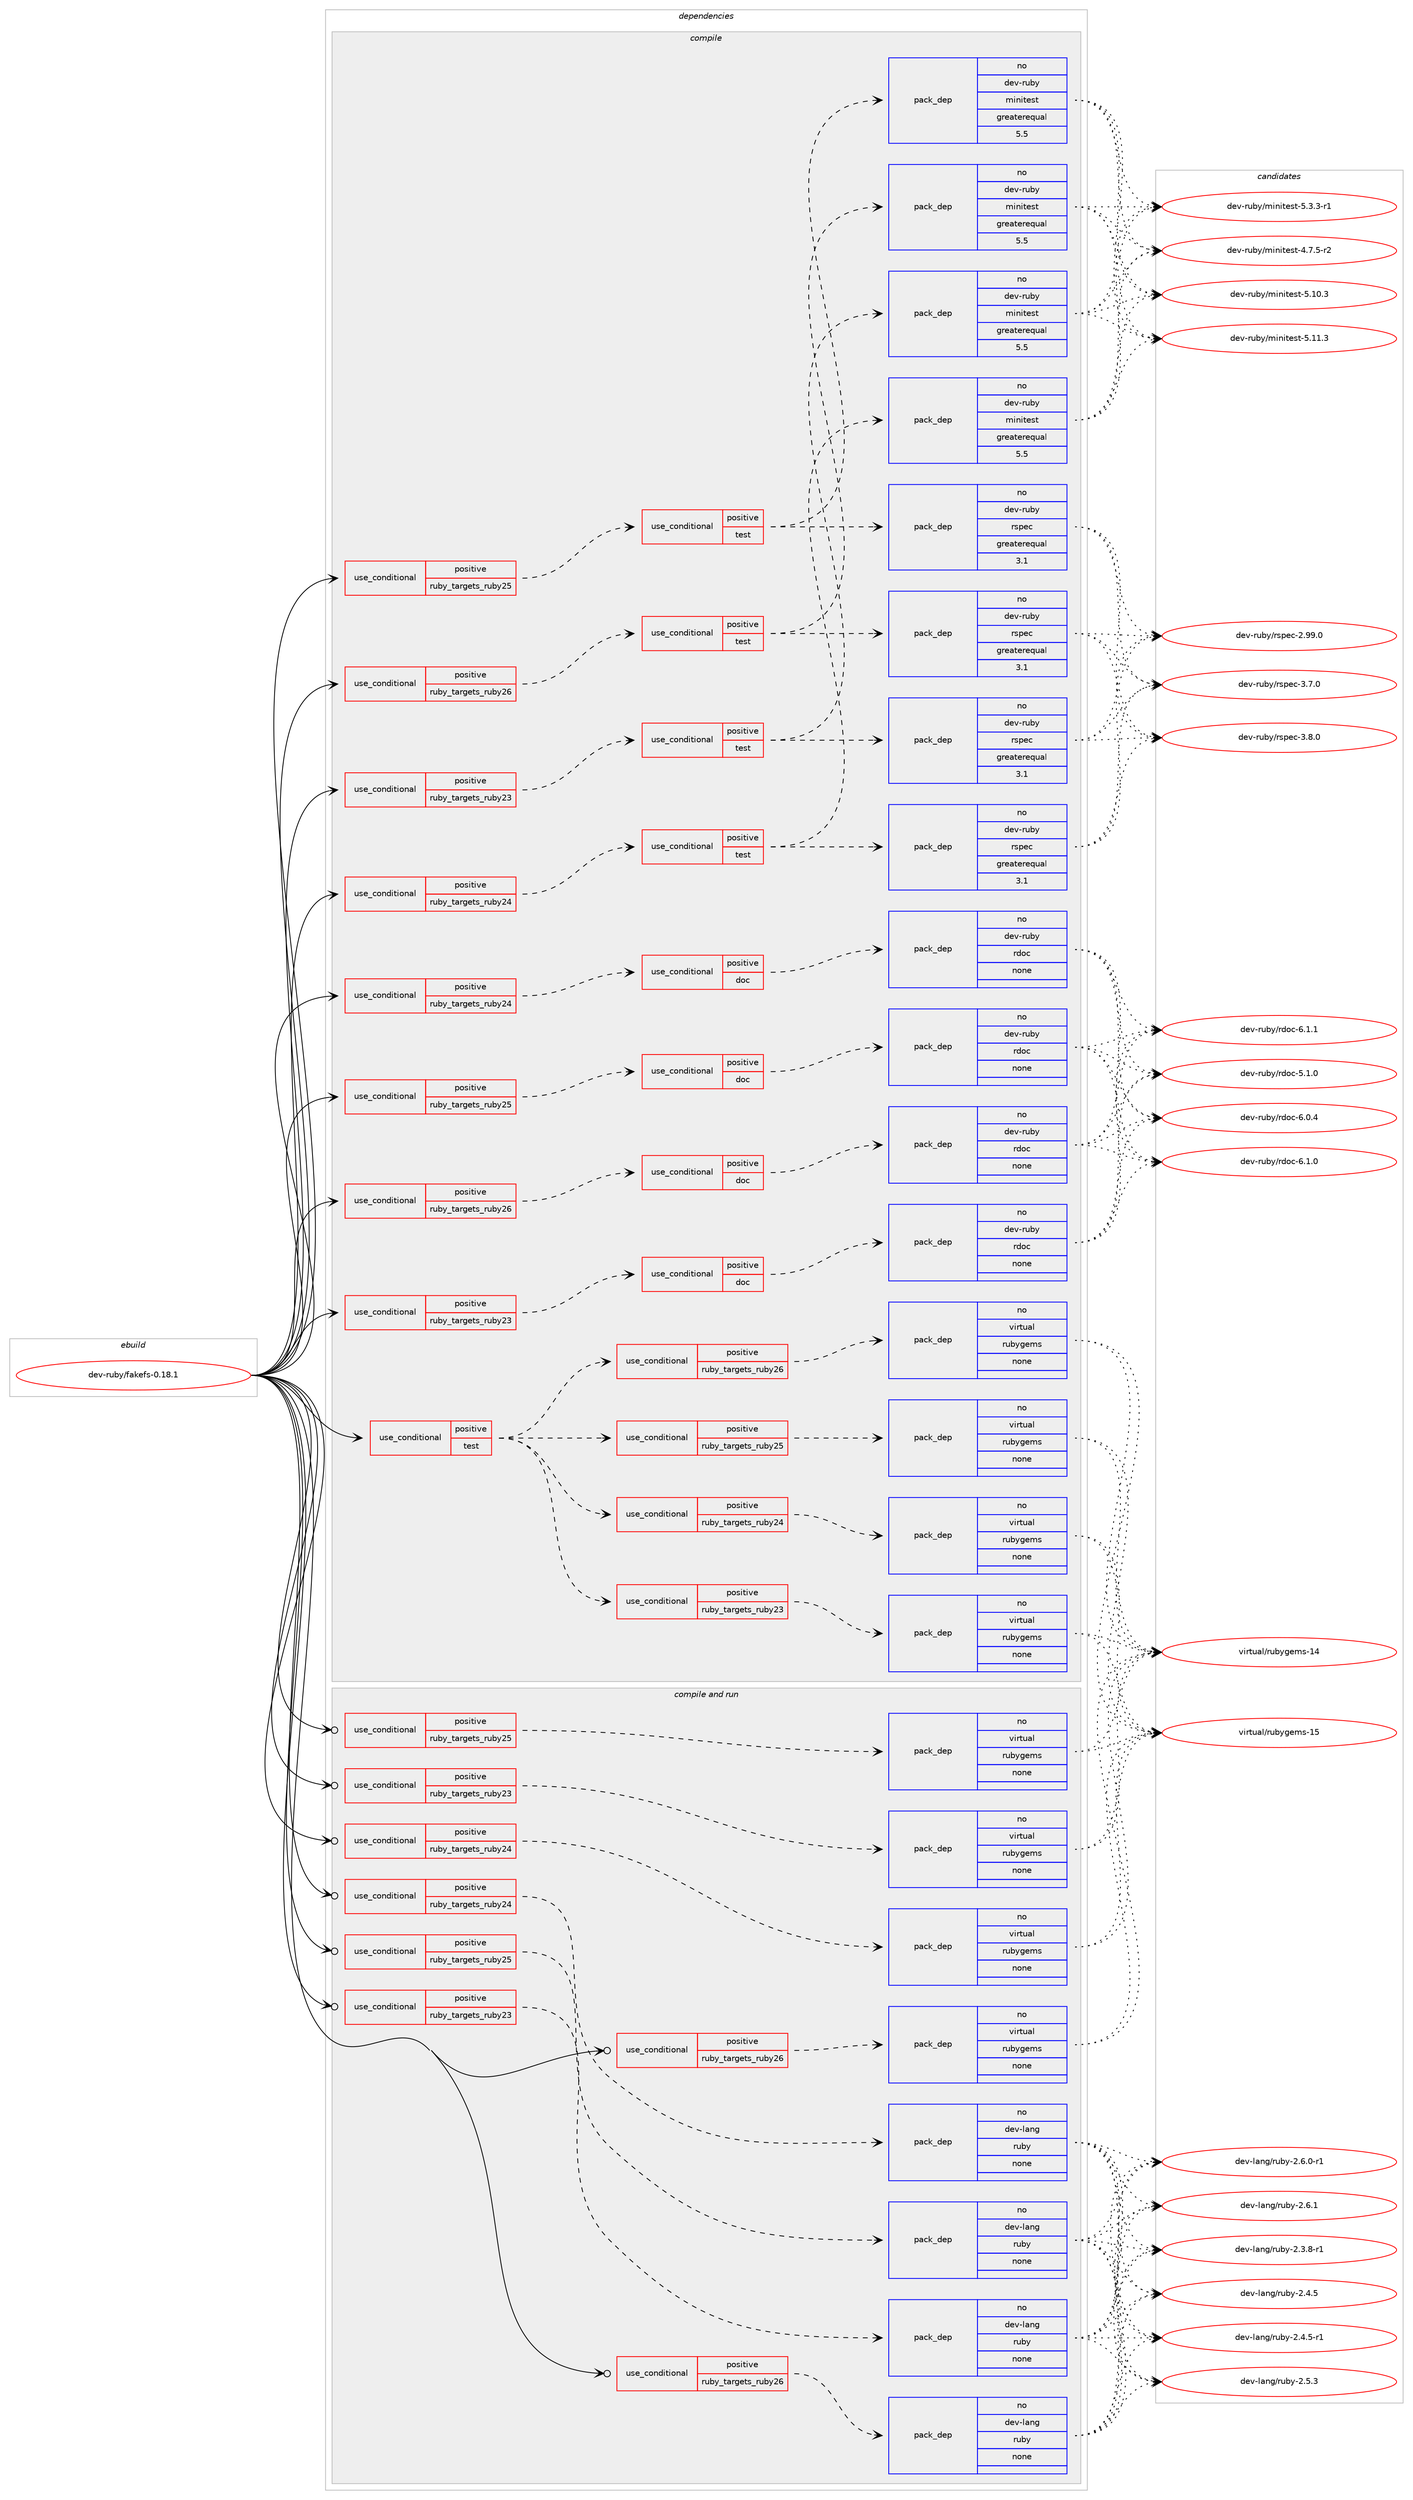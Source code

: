 digraph prolog {

# *************
# Graph options
# *************

newrank=true;
concentrate=true;
compound=true;
graph [rankdir=LR,fontname=Helvetica,fontsize=10,ranksep=1.5];#, ranksep=2.5, nodesep=0.2];
edge  [arrowhead=vee];
node  [fontname=Helvetica,fontsize=10];

# **********
# The ebuild
# **********

subgraph cluster_leftcol {
color=gray;
rank=same;
label=<<i>ebuild</i>>;
id [label="dev-ruby/fakefs-0.18.1", color=red, width=4, href="../dev-ruby/fakefs-0.18.1.svg"];
}

# ****************
# The dependencies
# ****************

subgraph cluster_midcol {
color=gray;
label=<<i>dependencies</i>>;
subgraph cluster_compile {
fillcolor="#eeeeee";
style=filled;
label=<<i>compile</i>>;
subgraph cond399531 {
dependency1492810 [label=<<TABLE BORDER="0" CELLBORDER="1" CELLSPACING="0" CELLPADDING="4"><TR><TD ROWSPAN="3" CELLPADDING="10">use_conditional</TD></TR><TR><TD>positive</TD></TR><TR><TD>ruby_targets_ruby23</TD></TR></TABLE>>, shape=none, color=red];
subgraph cond399532 {
dependency1492811 [label=<<TABLE BORDER="0" CELLBORDER="1" CELLSPACING="0" CELLPADDING="4"><TR><TD ROWSPAN="3" CELLPADDING="10">use_conditional</TD></TR><TR><TD>positive</TD></TR><TR><TD>doc</TD></TR></TABLE>>, shape=none, color=red];
subgraph pack1069834 {
dependency1492812 [label=<<TABLE BORDER="0" CELLBORDER="1" CELLSPACING="0" CELLPADDING="4" WIDTH="220"><TR><TD ROWSPAN="6" CELLPADDING="30">pack_dep</TD></TR><TR><TD WIDTH="110">no</TD></TR><TR><TD>dev-ruby</TD></TR><TR><TD>rdoc</TD></TR><TR><TD>none</TD></TR><TR><TD></TD></TR></TABLE>>, shape=none, color=blue];
}
dependency1492811:e -> dependency1492812:w [weight=20,style="dashed",arrowhead="vee"];
}
dependency1492810:e -> dependency1492811:w [weight=20,style="dashed",arrowhead="vee"];
}
id:e -> dependency1492810:w [weight=20,style="solid",arrowhead="vee"];
subgraph cond399533 {
dependency1492813 [label=<<TABLE BORDER="0" CELLBORDER="1" CELLSPACING="0" CELLPADDING="4"><TR><TD ROWSPAN="3" CELLPADDING="10">use_conditional</TD></TR><TR><TD>positive</TD></TR><TR><TD>ruby_targets_ruby23</TD></TR></TABLE>>, shape=none, color=red];
subgraph cond399534 {
dependency1492814 [label=<<TABLE BORDER="0" CELLBORDER="1" CELLSPACING="0" CELLPADDING="4"><TR><TD ROWSPAN="3" CELLPADDING="10">use_conditional</TD></TR><TR><TD>positive</TD></TR><TR><TD>test</TD></TR></TABLE>>, shape=none, color=red];
subgraph pack1069835 {
dependency1492815 [label=<<TABLE BORDER="0" CELLBORDER="1" CELLSPACING="0" CELLPADDING="4" WIDTH="220"><TR><TD ROWSPAN="6" CELLPADDING="30">pack_dep</TD></TR><TR><TD WIDTH="110">no</TD></TR><TR><TD>dev-ruby</TD></TR><TR><TD>rspec</TD></TR><TR><TD>greaterequal</TD></TR><TR><TD>3.1</TD></TR></TABLE>>, shape=none, color=blue];
}
dependency1492814:e -> dependency1492815:w [weight=20,style="dashed",arrowhead="vee"];
subgraph pack1069836 {
dependency1492816 [label=<<TABLE BORDER="0" CELLBORDER="1" CELLSPACING="0" CELLPADDING="4" WIDTH="220"><TR><TD ROWSPAN="6" CELLPADDING="30">pack_dep</TD></TR><TR><TD WIDTH="110">no</TD></TR><TR><TD>dev-ruby</TD></TR><TR><TD>minitest</TD></TR><TR><TD>greaterequal</TD></TR><TR><TD>5.5</TD></TR></TABLE>>, shape=none, color=blue];
}
dependency1492814:e -> dependency1492816:w [weight=20,style="dashed",arrowhead="vee"];
}
dependency1492813:e -> dependency1492814:w [weight=20,style="dashed",arrowhead="vee"];
}
id:e -> dependency1492813:w [weight=20,style="solid",arrowhead="vee"];
subgraph cond399535 {
dependency1492817 [label=<<TABLE BORDER="0" CELLBORDER="1" CELLSPACING="0" CELLPADDING="4"><TR><TD ROWSPAN="3" CELLPADDING="10">use_conditional</TD></TR><TR><TD>positive</TD></TR><TR><TD>ruby_targets_ruby24</TD></TR></TABLE>>, shape=none, color=red];
subgraph cond399536 {
dependency1492818 [label=<<TABLE BORDER="0" CELLBORDER="1" CELLSPACING="0" CELLPADDING="4"><TR><TD ROWSPAN="3" CELLPADDING="10">use_conditional</TD></TR><TR><TD>positive</TD></TR><TR><TD>doc</TD></TR></TABLE>>, shape=none, color=red];
subgraph pack1069837 {
dependency1492819 [label=<<TABLE BORDER="0" CELLBORDER="1" CELLSPACING="0" CELLPADDING="4" WIDTH="220"><TR><TD ROWSPAN="6" CELLPADDING="30">pack_dep</TD></TR><TR><TD WIDTH="110">no</TD></TR><TR><TD>dev-ruby</TD></TR><TR><TD>rdoc</TD></TR><TR><TD>none</TD></TR><TR><TD></TD></TR></TABLE>>, shape=none, color=blue];
}
dependency1492818:e -> dependency1492819:w [weight=20,style="dashed",arrowhead="vee"];
}
dependency1492817:e -> dependency1492818:w [weight=20,style="dashed",arrowhead="vee"];
}
id:e -> dependency1492817:w [weight=20,style="solid",arrowhead="vee"];
subgraph cond399537 {
dependency1492820 [label=<<TABLE BORDER="0" CELLBORDER="1" CELLSPACING="0" CELLPADDING="4"><TR><TD ROWSPAN="3" CELLPADDING="10">use_conditional</TD></TR><TR><TD>positive</TD></TR><TR><TD>ruby_targets_ruby24</TD></TR></TABLE>>, shape=none, color=red];
subgraph cond399538 {
dependency1492821 [label=<<TABLE BORDER="0" CELLBORDER="1" CELLSPACING="0" CELLPADDING="4"><TR><TD ROWSPAN="3" CELLPADDING="10">use_conditional</TD></TR><TR><TD>positive</TD></TR><TR><TD>test</TD></TR></TABLE>>, shape=none, color=red];
subgraph pack1069838 {
dependency1492822 [label=<<TABLE BORDER="0" CELLBORDER="1" CELLSPACING="0" CELLPADDING="4" WIDTH="220"><TR><TD ROWSPAN="6" CELLPADDING="30">pack_dep</TD></TR><TR><TD WIDTH="110">no</TD></TR><TR><TD>dev-ruby</TD></TR><TR><TD>rspec</TD></TR><TR><TD>greaterequal</TD></TR><TR><TD>3.1</TD></TR></TABLE>>, shape=none, color=blue];
}
dependency1492821:e -> dependency1492822:w [weight=20,style="dashed",arrowhead="vee"];
subgraph pack1069839 {
dependency1492823 [label=<<TABLE BORDER="0" CELLBORDER="1" CELLSPACING="0" CELLPADDING="4" WIDTH="220"><TR><TD ROWSPAN="6" CELLPADDING="30">pack_dep</TD></TR><TR><TD WIDTH="110">no</TD></TR><TR><TD>dev-ruby</TD></TR><TR><TD>minitest</TD></TR><TR><TD>greaterequal</TD></TR><TR><TD>5.5</TD></TR></TABLE>>, shape=none, color=blue];
}
dependency1492821:e -> dependency1492823:w [weight=20,style="dashed",arrowhead="vee"];
}
dependency1492820:e -> dependency1492821:w [weight=20,style="dashed",arrowhead="vee"];
}
id:e -> dependency1492820:w [weight=20,style="solid",arrowhead="vee"];
subgraph cond399539 {
dependency1492824 [label=<<TABLE BORDER="0" CELLBORDER="1" CELLSPACING="0" CELLPADDING="4"><TR><TD ROWSPAN="3" CELLPADDING="10">use_conditional</TD></TR><TR><TD>positive</TD></TR><TR><TD>ruby_targets_ruby25</TD></TR></TABLE>>, shape=none, color=red];
subgraph cond399540 {
dependency1492825 [label=<<TABLE BORDER="0" CELLBORDER="1" CELLSPACING="0" CELLPADDING="4"><TR><TD ROWSPAN="3" CELLPADDING="10">use_conditional</TD></TR><TR><TD>positive</TD></TR><TR><TD>doc</TD></TR></TABLE>>, shape=none, color=red];
subgraph pack1069840 {
dependency1492826 [label=<<TABLE BORDER="0" CELLBORDER="1" CELLSPACING="0" CELLPADDING="4" WIDTH="220"><TR><TD ROWSPAN="6" CELLPADDING="30">pack_dep</TD></TR><TR><TD WIDTH="110">no</TD></TR><TR><TD>dev-ruby</TD></TR><TR><TD>rdoc</TD></TR><TR><TD>none</TD></TR><TR><TD></TD></TR></TABLE>>, shape=none, color=blue];
}
dependency1492825:e -> dependency1492826:w [weight=20,style="dashed",arrowhead="vee"];
}
dependency1492824:e -> dependency1492825:w [weight=20,style="dashed",arrowhead="vee"];
}
id:e -> dependency1492824:w [weight=20,style="solid",arrowhead="vee"];
subgraph cond399541 {
dependency1492827 [label=<<TABLE BORDER="0" CELLBORDER="1" CELLSPACING="0" CELLPADDING="4"><TR><TD ROWSPAN="3" CELLPADDING="10">use_conditional</TD></TR><TR><TD>positive</TD></TR><TR><TD>ruby_targets_ruby25</TD></TR></TABLE>>, shape=none, color=red];
subgraph cond399542 {
dependency1492828 [label=<<TABLE BORDER="0" CELLBORDER="1" CELLSPACING="0" CELLPADDING="4"><TR><TD ROWSPAN="3" CELLPADDING="10">use_conditional</TD></TR><TR><TD>positive</TD></TR><TR><TD>test</TD></TR></TABLE>>, shape=none, color=red];
subgraph pack1069841 {
dependency1492829 [label=<<TABLE BORDER="0" CELLBORDER="1" CELLSPACING="0" CELLPADDING="4" WIDTH="220"><TR><TD ROWSPAN="6" CELLPADDING="30">pack_dep</TD></TR><TR><TD WIDTH="110">no</TD></TR><TR><TD>dev-ruby</TD></TR><TR><TD>rspec</TD></TR><TR><TD>greaterequal</TD></TR><TR><TD>3.1</TD></TR></TABLE>>, shape=none, color=blue];
}
dependency1492828:e -> dependency1492829:w [weight=20,style="dashed",arrowhead="vee"];
subgraph pack1069842 {
dependency1492830 [label=<<TABLE BORDER="0" CELLBORDER="1" CELLSPACING="0" CELLPADDING="4" WIDTH="220"><TR><TD ROWSPAN="6" CELLPADDING="30">pack_dep</TD></TR><TR><TD WIDTH="110">no</TD></TR><TR><TD>dev-ruby</TD></TR><TR><TD>minitest</TD></TR><TR><TD>greaterequal</TD></TR><TR><TD>5.5</TD></TR></TABLE>>, shape=none, color=blue];
}
dependency1492828:e -> dependency1492830:w [weight=20,style="dashed",arrowhead="vee"];
}
dependency1492827:e -> dependency1492828:w [weight=20,style="dashed",arrowhead="vee"];
}
id:e -> dependency1492827:w [weight=20,style="solid",arrowhead="vee"];
subgraph cond399543 {
dependency1492831 [label=<<TABLE BORDER="0" CELLBORDER="1" CELLSPACING="0" CELLPADDING="4"><TR><TD ROWSPAN="3" CELLPADDING="10">use_conditional</TD></TR><TR><TD>positive</TD></TR><TR><TD>ruby_targets_ruby26</TD></TR></TABLE>>, shape=none, color=red];
subgraph cond399544 {
dependency1492832 [label=<<TABLE BORDER="0" CELLBORDER="1" CELLSPACING="0" CELLPADDING="4"><TR><TD ROWSPAN="3" CELLPADDING="10">use_conditional</TD></TR><TR><TD>positive</TD></TR><TR><TD>doc</TD></TR></TABLE>>, shape=none, color=red];
subgraph pack1069843 {
dependency1492833 [label=<<TABLE BORDER="0" CELLBORDER="1" CELLSPACING="0" CELLPADDING="4" WIDTH="220"><TR><TD ROWSPAN="6" CELLPADDING="30">pack_dep</TD></TR><TR><TD WIDTH="110">no</TD></TR><TR><TD>dev-ruby</TD></TR><TR><TD>rdoc</TD></TR><TR><TD>none</TD></TR><TR><TD></TD></TR></TABLE>>, shape=none, color=blue];
}
dependency1492832:e -> dependency1492833:w [weight=20,style="dashed",arrowhead="vee"];
}
dependency1492831:e -> dependency1492832:w [weight=20,style="dashed",arrowhead="vee"];
}
id:e -> dependency1492831:w [weight=20,style="solid",arrowhead="vee"];
subgraph cond399545 {
dependency1492834 [label=<<TABLE BORDER="0" CELLBORDER="1" CELLSPACING="0" CELLPADDING="4"><TR><TD ROWSPAN="3" CELLPADDING="10">use_conditional</TD></TR><TR><TD>positive</TD></TR><TR><TD>ruby_targets_ruby26</TD></TR></TABLE>>, shape=none, color=red];
subgraph cond399546 {
dependency1492835 [label=<<TABLE BORDER="0" CELLBORDER="1" CELLSPACING="0" CELLPADDING="4"><TR><TD ROWSPAN="3" CELLPADDING="10">use_conditional</TD></TR><TR><TD>positive</TD></TR><TR><TD>test</TD></TR></TABLE>>, shape=none, color=red];
subgraph pack1069844 {
dependency1492836 [label=<<TABLE BORDER="0" CELLBORDER="1" CELLSPACING="0" CELLPADDING="4" WIDTH="220"><TR><TD ROWSPAN="6" CELLPADDING="30">pack_dep</TD></TR><TR><TD WIDTH="110">no</TD></TR><TR><TD>dev-ruby</TD></TR><TR><TD>rspec</TD></TR><TR><TD>greaterequal</TD></TR><TR><TD>3.1</TD></TR></TABLE>>, shape=none, color=blue];
}
dependency1492835:e -> dependency1492836:w [weight=20,style="dashed",arrowhead="vee"];
subgraph pack1069845 {
dependency1492837 [label=<<TABLE BORDER="0" CELLBORDER="1" CELLSPACING="0" CELLPADDING="4" WIDTH="220"><TR><TD ROWSPAN="6" CELLPADDING="30">pack_dep</TD></TR><TR><TD WIDTH="110">no</TD></TR><TR><TD>dev-ruby</TD></TR><TR><TD>minitest</TD></TR><TR><TD>greaterequal</TD></TR><TR><TD>5.5</TD></TR></TABLE>>, shape=none, color=blue];
}
dependency1492835:e -> dependency1492837:w [weight=20,style="dashed",arrowhead="vee"];
}
dependency1492834:e -> dependency1492835:w [weight=20,style="dashed",arrowhead="vee"];
}
id:e -> dependency1492834:w [weight=20,style="solid",arrowhead="vee"];
subgraph cond399547 {
dependency1492838 [label=<<TABLE BORDER="0" CELLBORDER="1" CELLSPACING="0" CELLPADDING="4"><TR><TD ROWSPAN="3" CELLPADDING="10">use_conditional</TD></TR><TR><TD>positive</TD></TR><TR><TD>test</TD></TR></TABLE>>, shape=none, color=red];
subgraph cond399548 {
dependency1492839 [label=<<TABLE BORDER="0" CELLBORDER="1" CELLSPACING="0" CELLPADDING="4"><TR><TD ROWSPAN="3" CELLPADDING="10">use_conditional</TD></TR><TR><TD>positive</TD></TR><TR><TD>ruby_targets_ruby23</TD></TR></TABLE>>, shape=none, color=red];
subgraph pack1069846 {
dependency1492840 [label=<<TABLE BORDER="0" CELLBORDER="1" CELLSPACING="0" CELLPADDING="4" WIDTH="220"><TR><TD ROWSPAN="6" CELLPADDING="30">pack_dep</TD></TR><TR><TD WIDTH="110">no</TD></TR><TR><TD>virtual</TD></TR><TR><TD>rubygems</TD></TR><TR><TD>none</TD></TR><TR><TD></TD></TR></TABLE>>, shape=none, color=blue];
}
dependency1492839:e -> dependency1492840:w [weight=20,style="dashed",arrowhead="vee"];
}
dependency1492838:e -> dependency1492839:w [weight=20,style="dashed",arrowhead="vee"];
subgraph cond399549 {
dependency1492841 [label=<<TABLE BORDER="0" CELLBORDER="1" CELLSPACING="0" CELLPADDING="4"><TR><TD ROWSPAN="3" CELLPADDING="10">use_conditional</TD></TR><TR><TD>positive</TD></TR><TR><TD>ruby_targets_ruby24</TD></TR></TABLE>>, shape=none, color=red];
subgraph pack1069847 {
dependency1492842 [label=<<TABLE BORDER="0" CELLBORDER="1" CELLSPACING="0" CELLPADDING="4" WIDTH="220"><TR><TD ROWSPAN="6" CELLPADDING="30">pack_dep</TD></TR><TR><TD WIDTH="110">no</TD></TR><TR><TD>virtual</TD></TR><TR><TD>rubygems</TD></TR><TR><TD>none</TD></TR><TR><TD></TD></TR></TABLE>>, shape=none, color=blue];
}
dependency1492841:e -> dependency1492842:w [weight=20,style="dashed",arrowhead="vee"];
}
dependency1492838:e -> dependency1492841:w [weight=20,style="dashed",arrowhead="vee"];
subgraph cond399550 {
dependency1492843 [label=<<TABLE BORDER="0" CELLBORDER="1" CELLSPACING="0" CELLPADDING="4"><TR><TD ROWSPAN="3" CELLPADDING="10">use_conditional</TD></TR><TR><TD>positive</TD></TR><TR><TD>ruby_targets_ruby25</TD></TR></TABLE>>, shape=none, color=red];
subgraph pack1069848 {
dependency1492844 [label=<<TABLE BORDER="0" CELLBORDER="1" CELLSPACING="0" CELLPADDING="4" WIDTH="220"><TR><TD ROWSPAN="6" CELLPADDING="30">pack_dep</TD></TR><TR><TD WIDTH="110">no</TD></TR><TR><TD>virtual</TD></TR><TR><TD>rubygems</TD></TR><TR><TD>none</TD></TR><TR><TD></TD></TR></TABLE>>, shape=none, color=blue];
}
dependency1492843:e -> dependency1492844:w [weight=20,style="dashed",arrowhead="vee"];
}
dependency1492838:e -> dependency1492843:w [weight=20,style="dashed",arrowhead="vee"];
subgraph cond399551 {
dependency1492845 [label=<<TABLE BORDER="0" CELLBORDER="1" CELLSPACING="0" CELLPADDING="4"><TR><TD ROWSPAN="3" CELLPADDING="10">use_conditional</TD></TR><TR><TD>positive</TD></TR><TR><TD>ruby_targets_ruby26</TD></TR></TABLE>>, shape=none, color=red];
subgraph pack1069849 {
dependency1492846 [label=<<TABLE BORDER="0" CELLBORDER="1" CELLSPACING="0" CELLPADDING="4" WIDTH="220"><TR><TD ROWSPAN="6" CELLPADDING="30">pack_dep</TD></TR><TR><TD WIDTH="110">no</TD></TR><TR><TD>virtual</TD></TR><TR><TD>rubygems</TD></TR><TR><TD>none</TD></TR><TR><TD></TD></TR></TABLE>>, shape=none, color=blue];
}
dependency1492845:e -> dependency1492846:w [weight=20,style="dashed",arrowhead="vee"];
}
dependency1492838:e -> dependency1492845:w [weight=20,style="dashed",arrowhead="vee"];
}
id:e -> dependency1492838:w [weight=20,style="solid",arrowhead="vee"];
}
subgraph cluster_compileandrun {
fillcolor="#eeeeee";
style=filled;
label=<<i>compile and run</i>>;
subgraph cond399552 {
dependency1492847 [label=<<TABLE BORDER="0" CELLBORDER="1" CELLSPACING="0" CELLPADDING="4"><TR><TD ROWSPAN="3" CELLPADDING="10">use_conditional</TD></TR><TR><TD>positive</TD></TR><TR><TD>ruby_targets_ruby23</TD></TR></TABLE>>, shape=none, color=red];
subgraph pack1069850 {
dependency1492848 [label=<<TABLE BORDER="0" CELLBORDER="1" CELLSPACING="0" CELLPADDING="4" WIDTH="220"><TR><TD ROWSPAN="6" CELLPADDING="30">pack_dep</TD></TR><TR><TD WIDTH="110">no</TD></TR><TR><TD>dev-lang</TD></TR><TR><TD>ruby</TD></TR><TR><TD>none</TD></TR><TR><TD></TD></TR></TABLE>>, shape=none, color=blue];
}
dependency1492847:e -> dependency1492848:w [weight=20,style="dashed",arrowhead="vee"];
}
id:e -> dependency1492847:w [weight=20,style="solid",arrowhead="odotvee"];
subgraph cond399553 {
dependency1492849 [label=<<TABLE BORDER="0" CELLBORDER="1" CELLSPACING="0" CELLPADDING="4"><TR><TD ROWSPAN="3" CELLPADDING="10">use_conditional</TD></TR><TR><TD>positive</TD></TR><TR><TD>ruby_targets_ruby23</TD></TR></TABLE>>, shape=none, color=red];
subgraph pack1069851 {
dependency1492850 [label=<<TABLE BORDER="0" CELLBORDER="1" CELLSPACING="0" CELLPADDING="4" WIDTH="220"><TR><TD ROWSPAN="6" CELLPADDING="30">pack_dep</TD></TR><TR><TD WIDTH="110">no</TD></TR><TR><TD>virtual</TD></TR><TR><TD>rubygems</TD></TR><TR><TD>none</TD></TR><TR><TD></TD></TR></TABLE>>, shape=none, color=blue];
}
dependency1492849:e -> dependency1492850:w [weight=20,style="dashed",arrowhead="vee"];
}
id:e -> dependency1492849:w [weight=20,style="solid",arrowhead="odotvee"];
subgraph cond399554 {
dependency1492851 [label=<<TABLE BORDER="0" CELLBORDER="1" CELLSPACING="0" CELLPADDING="4"><TR><TD ROWSPAN="3" CELLPADDING="10">use_conditional</TD></TR><TR><TD>positive</TD></TR><TR><TD>ruby_targets_ruby24</TD></TR></TABLE>>, shape=none, color=red];
subgraph pack1069852 {
dependency1492852 [label=<<TABLE BORDER="0" CELLBORDER="1" CELLSPACING="0" CELLPADDING="4" WIDTH="220"><TR><TD ROWSPAN="6" CELLPADDING="30">pack_dep</TD></TR><TR><TD WIDTH="110">no</TD></TR><TR><TD>dev-lang</TD></TR><TR><TD>ruby</TD></TR><TR><TD>none</TD></TR><TR><TD></TD></TR></TABLE>>, shape=none, color=blue];
}
dependency1492851:e -> dependency1492852:w [weight=20,style="dashed",arrowhead="vee"];
}
id:e -> dependency1492851:w [weight=20,style="solid",arrowhead="odotvee"];
subgraph cond399555 {
dependency1492853 [label=<<TABLE BORDER="0" CELLBORDER="1" CELLSPACING="0" CELLPADDING="4"><TR><TD ROWSPAN="3" CELLPADDING="10">use_conditional</TD></TR><TR><TD>positive</TD></TR><TR><TD>ruby_targets_ruby24</TD></TR></TABLE>>, shape=none, color=red];
subgraph pack1069853 {
dependency1492854 [label=<<TABLE BORDER="0" CELLBORDER="1" CELLSPACING="0" CELLPADDING="4" WIDTH="220"><TR><TD ROWSPAN="6" CELLPADDING="30">pack_dep</TD></TR><TR><TD WIDTH="110">no</TD></TR><TR><TD>virtual</TD></TR><TR><TD>rubygems</TD></TR><TR><TD>none</TD></TR><TR><TD></TD></TR></TABLE>>, shape=none, color=blue];
}
dependency1492853:e -> dependency1492854:w [weight=20,style="dashed",arrowhead="vee"];
}
id:e -> dependency1492853:w [weight=20,style="solid",arrowhead="odotvee"];
subgraph cond399556 {
dependency1492855 [label=<<TABLE BORDER="0" CELLBORDER="1" CELLSPACING="0" CELLPADDING="4"><TR><TD ROWSPAN="3" CELLPADDING="10">use_conditional</TD></TR><TR><TD>positive</TD></TR><TR><TD>ruby_targets_ruby25</TD></TR></TABLE>>, shape=none, color=red];
subgraph pack1069854 {
dependency1492856 [label=<<TABLE BORDER="0" CELLBORDER="1" CELLSPACING="0" CELLPADDING="4" WIDTH="220"><TR><TD ROWSPAN="6" CELLPADDING="30">pack_dep</TD></TR><TR><TD WIDTH="110">no</TD></TR><TR><TD>dev-lang</TD></TR><TR><TD>ruby</TD></TR><TR><TD>none</TD></TR><TR><TD></TD></TR></TABLE>>, shape=none, color=blue];
}
dependency1492855:e -> dependency1492856:w [weight=20,style="dashed",arrowhead="vee"];
}
id:e -> dependency1492855:w [weight=20,style="solid",arrowhead="odotvee"];
subgraph cond399557 {
dependency1492857 [label=<<TABLE BORDER="0" CELLBORDER="1" CELLSPACING="0" CELLPADDING="4"><TR><TD ROWSPAN="3" CELLPADDING="10">use_conditional</TD></TR><TR><TD>positive</TD></TR><TR><TD>ruby_targets_ruby25</TD></TR></TABLE>>, shape=none, color=red];
subgraph pack1069855 {
dependency1492858 [label=<<TABLE BORDER="0" CELLBORDER="1" CELLSPACING="0" CELLPADDING="4" WIDTH="220"><TR><TD ROWSPAN="6" CELLPADDING="30">pack_dep</TD></TR><TR><TD WIDTH="110">no</TD></TR><TR><TD>virtual</TD></TR><TR><TD>rubygems</TD></TR><TR><TD>none</TD></TR><TR><TD></TD></TR></TABLE>>, shape=none, color=blue];
}
dependency1492857:e -> dependency1492858:w [weight=20,style="dashed",arrowhead="vee"];
}
id:e -> dependency1492857:w [weight=20,style="solid",arrowhead="odotvee"];
subgraph cond399558 {
dependency1492859 [label=<<TABLE BORDER="0" CELLBORDER="1" CELLSPACING="0" CELLPADDING="4"><TR><TD ROWSPAN="3" CELLPADDING="10">use_conditional</TD></TR><TR><TD>positive</TD></TR><TR><TD>ruby_targets_ruby26</TD></TR></TABLE>>, shape=none, color=red];
subgraph pack1069856 {
dependency1492860 [label=<<TABLE BORDER="0" CELLBORDER="1" CELLSPACING="0" CELLPADDING="4" WIDTH="220"><TR><TD ROWSPAN="6" CELLPADDING="30">pack_dep</TD></TR><TR><TD WIDTH="110">no</TD></TR><TR><TD>dev-lang</TD></TR><TR><TD>ruby</TD></TR><TR><TD>none</TD></TR><TR><TD></TD></TR></TABLE>>, shape=none, color=blue];
}
dependency1492859:e -> dependency1492860:w [weight=20,style="dashed",arrowhead="vee"];
}
id:e -> dependency1492859:w [weight=20,style="solid",arrowhead="odotvee"];
subgraph cond399559 {
dependency1492861 [label=<<TABLE BORDER="0" CELLBORDER="1" CELLSPACING="0" CELLPADDING="4"><TR><TD ROWSPAN="3" CELLPADDING="10">use_conditional</TD></TR><TR><TD>positive</TD></TR><TR><TD>ruby_targets_ruby26</TD></TR></TABLE>>, shape=none, color=red];
subgraph pack1069857 {
dependency1492862 [label=<<TABLE BORDER="0" CELLBORDER="1" CELLSPACING="0" CELLPADDING="4" WIDTH="220"><TR><TD ROWSPAN="6" CELLPADDING="30">pack_dep</TD></TR><TR><TD WIDTH="110">no</TD></TR><TR><TD>virtual</TD></TR><TR><TD>rubygems</TD></TR><TR><TD>none</TD></TR><TR><TD></TD></TR></TABLE>>, shape=none, color=blue];
}
dependency1492861:e -> dependency1492862:w [weight=20,style="dashed",arrowhead="vee"];
}
id:e -> dependency1492861:w [weight=20,style="solid",arrowhead="odotvee"];
}
subgraph cluster_run {
fillcolor="#eeeeee";
style=filled;
label=<<i>run</i>>;
}
}

# **************
# The candidates
# **************

subgraph cluster_choices {
rank=same;
color=gray;
label=<<i>candidates</i>>;

subgraph choice1069834 {
color=black;
nodesep=1;
choice10010111845114117981214711410011199455346494648 [label="dev-ruby/rdoc-5.1.0", color=red, width=4,href="../dev-ruby/rdoc-5.1.0.svg"];
choice10010111845114117981214711410011199455446484652 [label="dev-ruby/rdoc-6.0.4", color=red, width=4,href="../dev-ruby/rdoc-6.0.4.svg"];
choice10010111845114117981214711410011199455446494648 [label="dev-ruby/rdoc-6.1.0", color=red, width=4,href="../dev-ruby/rdoc-6.1.0.svg"];
choice10010111845114117981214711410011199455446494649 [label="dev-ruby/rdoc-6.1.1", color=red, width=4,href="../dev-ruby/rdoc-6.1.1.svg"];
dependency1492812:e -> choice10010111845114117981214711410011199455346494648:w [style=dotted,weight="100"];
dependency1492812:e -> choice10010111845114117981214711410011199455446484652:w [style=dotted,weight="100"];
dependency1492812:e -> choice10010111845114117981214711410011199455446494648:w [style=dotted,weight="100"];
dependency1492812:e -> choice10010111845114117981214711410011199455446494649:w [style=dotted,weight="100"];
}
subgraph choice1069835 {
color=black;
nodesep=1;
choice1001011184511411798121471141151121019945504657574648 [label="dev-ruby/rspec-2.99.0", color=red, width=4,href="../dev-ruby/rspec-2.99.0.svg"];
choice10010111845114117981214711411511210199455146554648 [label="dev-ruby/rspec-3.7.0", color=red, width=4,href="../dev-ruby/rspec-3.7.0.svg"];
choice10010111845114117981214711411511210199455146564648 [label="dev-ruby/rspec-3.8.0", color=red, width=4,href="../dev-ruby/rspec-3.8.0.svg"];
dependency1492815:e -> choice1001011184511411798121471141151121019945504657574648:w [style=dotted,weight="100"];
dependency1492815:e -> choice10010111845114117981214711411511210199455146554648:w [style=dotted,weight="100"];
dependency1492815:e -> choice10010111845114117981214711411511210199455146564648:w [style=dotted,weight="100"];
}
subgraph choice1069836 {
color=black;
nodesep=1;
choice1001011184511411798121471091051101051161011151164552465546534511450 [label="dev-ruby/minitest-4.7.5-r2", color=red, width=4,href="../dev-ruby/minitest-4.7.5-r2.svg"];
choice10010111845114117981214710910511010511610111511645534649484651 [label="dev-ruby/minitest-5.10.3", color=red, width=4,href="../dev-ruby/minitest-5.10.3.svg"];
choice10010111845114117981214710910511010511610111511645534649494651 [label="dev-ruby/minitest-5.11.3", color=red, width=4,href="../dev-ruby/minitest-5.11.3.svg"];
choice1001011184511411798121471091051101051161011151164553465146514511449 [label="dev-ruby/minitest-5.3.3-r1", color=red, width=4,href="../dev-ruby/minitest-5.3.3-r1.svg"];
dependency1492816:e -> choice1001011184511411798121471091051101051161011151164552465546534511450:w [style=dotted,weight="100"];
dependency1492816:e -> choice10010111845114117981214710910511010511610111511645534649484651:w [style=dotted,weight="100"];
dependency1492816:e -> choice10010111845114117981214710910511010511610111511645534649494651:w [style=dotted,weight="100"];
dependency1492816:e -> choice1001011184511411798121471091051101051161011151164553465146514511449:w [style=dotted,weight="100"];
}
subgraph choice1069837 {
color=black;
nodesep=1;
choice10010111845114117981214711410011199455346494648 [label="dev-ruby/rdoc-5.1.0", color=red, width=4,href="../dev-ruby/rdoc-5.1.0.svg"];
choice10010111845114117981214711410011199455446484652 [label="dev-ruby/rdoc-6.0.4", color=red, width=4,href="../dev-ruby/rdoc-6.0.4.svg"];
choice10010111845114117981214711410011199455446494648 [label="dev-ruby/rdoc-6.1.0", color=red, width=4,href="../dev-ruby/rdoc-6.1.0.svg"];
choice10010111845114117981214711410011199455446494649 [label="dev-ruby/rdoc-6.1.1", color=red, width=4,href="../dev-ruby/rdoc-6.1.1.svg"];
dependency1492819:e -> choice10010111845114117981214711410011199455346494648:w [style=dotted,weight="100"];
dependency1492819:e -> choice10010111845114117981214711410011199455446484652:w [style=dotted,weight="100"];
dependency1492819:e -> choice10010111845114117981214711410011199455446494648:w [style=dotted,weight="100"];
dependency1492819:e -> choice10010111845114117981214711410011199455446494649:w [style=dotted,weight="100"];
}
subgraph choice1069838 {
color=black;
nodesep=1;
choice1001011184511411798121471141151121019945504657574648 [label="dev-ruby/rspec-2.99.0", color=red, width=4,href="../dev-ruby/rspec-2.99.0.svg"];
choice10010111845114117981214711411511210199455146554648 [label="dev-ruby/rspec-3.7.0", color=red, width=4,href="../dev-ruby/rspec-3.7.0.svg"];
choice10010111845114117981214711411511210199455146564648 [label="dev-ruby/rspec-3.8.0", color=red, width=4,href="../dev-ruby/rspec-3.8.0.svg"];
dependency1492822:e -> choice1001011184511411798121471141151121019945504657574648:w [style=dotted,weight="100"];
dependency1492822:e -> choice10010111845114117981214711411511210199455146554648:w [style=dotted,weight="100"];
dependency1492822:e -> choice10010111845114117981214711411511210199455146564648:w [style=dotted,weight="100"];
}
subgraph choice1069839 {
color=black;
nodesep=1;
choice1001011184511411798121471091051101051161011151164552465546534511450 [label="dev-ruby/minitest-4.7.5-r2", color=red, width=4,href="../dev-ruby/minitest-4.7.5-r2.svg"];
choice10010111845114117981214710910511010511610111511645534649484651 [label="dev-ruby/minitest-5.10.3", color=red, width=4,href="../dev-ruby/minitest-5.10.3.svg"];
choice10010111845114117981214710910511010511610111511645534649494651 [label="dev-ruby/minitest-5.11.3", color=red, width=4,href="../dev-ruby/minitest-5.11.3.svg"];
choice1001011184511411798121471091051101051161011151164553465146514511449 [label="dev-ruby/minitest-5.3.3-r1", color=red, width=4,href="../dev-ruby/minitest-5.3.3-r1.svg"];
dependency1492823:e -> choice1001011184511411798121471091051101051161011151164552465546534511450:w [style=dotted,weight="100"];
dependency1492823:e -> choice10010111845114117981214710910511010511610111511645534649484651:w [style=dotted,weight="100"];
dependency1492823:e -> choice10010111845114117981214710910511010511610111511645534649494651:w [style=dotted,weight="100"];
dependency1492823:e -> choice1001011184511411798121471091051101051161011151164553465146514511449:w [style=dotted,weight="100"];
}
subgraph choice1069840 {
color=black;
nodesep=1;
choice10010111845114117981214711410011199455346494648 [label="dev-ruby/rdoc-5.1.0", color=red, width=4,href="../dev-ruby/rdoc-5.1.0.svg"];
choice10010111845114117981214711410011199455446484652 [label="dev-ruby/rdoc-6.0.4", color=red, width=4,href="../dev-ruby/rdoc-6.0.4.svg"];
choice10010111845114117981214711410011199455446494648 [label="dev-ruby/rdoc-6.1.0", color=red, width=4,href="../dev-ruby/rdoc-6.1.0.svg"];
choice10010111845114117981214711410011199455446494649 [label="dev-ruby/rdoc-6.1.1", color=red, width=4,href="../dev-ruby/rdoc-6.1.1.svg"];
dependency1492826:e -> choice10010111845114117981214711410011199455346494648:w [style=dotted,weight="100"];
dependency1492826:e -> choice10010111845114117981214711410011199455446484652:w [style=dotted,weight="100"];
dependency1492826:e -> choice10010111845114117981214711410011199455446494648:w [style=dotted,weight="100"];
dependency1492826:e -> choice10010111845114117981214711410011199455446494649:w [style=dotted,weight="100"];
}
subgraph choice1069841 {
color=black;
nodesep=1;
choice1001011184511411798121471141151121019945504657574648 [label="dev-ruby/rspec-2.99.0", color=red, width=4,href="../dev-ruby/rspec-2.99.0.svg"];
choice10010111845114117981214711411511210199455146554648 [label="dev-ruby/rspec-3.7.0", color=red, width=4,href="../dev-ruby/rspec-3.7.0.svg"];
choice10010111845114117981214711411511210199455146564648 [label="dev-ruby/rspec-3.8.0", color=red, width=4,href="../dev-ruby/rspec-3.8.0.svg"];
dependency1492829:e -> choice1001011184511411798121471141151121019945504657574648:w [style=dotted,weight="100"];
dependency1492829:e -> choice10010111845114117981214711411511210199455146554648:w [style=dotted,weight="100"];
dependency1492829:e -> choice10010111845114117981214711411511210199455146564648:w [style=dotted,weight="100"];
}
subgraph choice1069842 {
color=black;
nodesep=1;
choice1001011184511411798121471091051101051161011151164552465546534511450 [label="dev-ruby/minitest-4.7.5-r2", color=red, width=4,href="../dev-ruby/minitest-4.7.5-r2.svg"];
choice10010111845114117981214710910511010511610111511645534649484651 [label="dev-ruby/minitest-5.10.3", color=red, width=4,href="../dev-ruby/minitest-5.10.3.svg"];
choice10010111845114117981214710910511010511610111511645534649494651 [label="dev-ruby/minitest-5.11.3", color=red, width=4,href="../dev-ruby/minitest-5.11.3.svg"];
choice1001011184511411798121471091051101051161011151164553465146514511449 [label="dev-ruby/minitest-5.3.3-r1", color=red, width=4,href="../dev-ruby/minitest-5.3.3-r1.svg"];
dependency1492830:e -> choice1001011184511411798121471091051101051161011151164552465546534511450:w [style=dotted,weight="100"];
dependency1492830:e -> choice10010111845114117981214710910511010511610111511645534649484651:w [style=dotted,weight="100"];
dependency1492830:e -> choice10010111845114117981214710910511010511610111511645534649494651:w [style=dotted,weight="100"];
dependency1492830:e -> choice1001011184511411798121471091051101051161011151164553465146514511449:w [style=dotted,weight="100"];
}
subgraph choice1069843 {
color=black;
nodesep=1;
choice10010111845114117981214711410011199455346494648 [label="dev-ruby/rdoc-5.1.0", color=red, width=4,href="../dev-ruby/rdoc-5.1.0.svg"];
choice10010111845114117981214711410011199455446484652 [label="dev-ruby/rdoc-6.0.4", color=red, width=4,href="../dev-ruby/rdoc-6.0.4.svg"];
choice10010111845114117981214711410011199455446494648 [label="dev-ruby/rdoc-6.1.0", color=red, width=4,href="../dev-ruby/rdoc-6.1.0.svg"];
choice10010111845114117981214711410011199455446494649 [label="dev-ruby/rdoc-6.1.1", color=red, width=4,href="../dev-ruby/rdoc-6.1.1.svg"];
dependency1492833:e -> choice10010111845114117981214711410011199455346494648:w [style=dotted,weight="100"];
dependency1492833:e -> choice10010111845114117981214711410011199455446484652:w [style=dotted,weight="100"];
dependency1492833:e -> choice10010111845114117981214711410011199455446494648:w [style=dotted,weight="100"];
dependency1492833:e -> choice10010111845114117981214711410011199455446494649:w [style=dotted,weight="100"];
}
subgraph choice1069844 {
color=black;
nodesep=1;
choice1001011184511411798121471141151121019945504657574648 [label="dev-ruby/rspec-2.99.0", color=red, width=4,href="../dev-ruby/rspec-2.99.0.svg"];
choice10010111845114117981214711411511210199455146554648 [label="dev-ruby/rspec-3.7.0", color=red, width=4,href="../dev-ruby/rspec-3.7.0.svg"];
choice10010111845114117981214711411511210199455146564648 [label="dev-ruby/rspec-3.8.0", color=red, width=4,href="../dev-ruby/rspec-3.8.0.svg"];
dependency1492836:e -> choice1001011184511411798121471141151121019945504657574648:w [style=dotted,weight="100"];
dependency1492836:e -> choice10010111845114117981214711411511210199455146554648:w [style=dotted,weight="100"];
dependency1492836:e -> choice10010111845114117981214711411511210199455146564648:w [style=dotted,weight="100"];
}
subgraph choice1069845 {
color=black;
nodesep=1;
choice1001011184511411798121471091051101051161011151164552465546534511450 [label="dev-ruby/minitest-4.7.5-r2", color=red, width=4,href="../dev-ruby/minitest-4.7.5-r2.svg"];
choice10010111845114117981214710910511010511610111511645534649484651 [label="dev-ruby/minitest-5.10.3", color=red, width=4,href="../dev-ruby/minitest-5.10.3.svg"];
choice10010111845114117981214710910511010511610111511645534649494651 [label="dev-ruby/minitest-5.11.3", color=red, width=4,href="../dev-ruby/minitest-5.11.3.svg"];
choice1001011184511411798121471091051101051161011151164553465146514511449 [label="dev-ruby/minitest-5.3.3-r1", color=red, width=4,href="../dev-ruby/minitest-5.3.3-r1.svg"];
dependency1492837:e -> choice1001011184511411798121471091051101051161011151164552465546534511450:w [style=dotted,weight="100"];
dependency1492837:e -> choice10010111845114117981214710910511010511610111511645534649484651:w [style=dotted,weight="100"];
dependency1492837:e -> choice10010111845114117981214710910511010511610111511645534649494651:w [style=dotted,weight="100"];
dependency1492837:e -> choice1001011184511411798121471091051101051161011151164553465146514511449:w [style=dotted,weight="100"];
}
subgraph choice1069846 {
color=black;
nodesep=1;
choice118105114116117971084711411798121103101109115454952 [label="virtual/rubygems-14", color=red, width=4,href="../virtual/rubygems-14.svg"];
choice118105114116117971084711411798121103101109115454953 [label="virtual/rubygems-15", color=red, width=4,href="../virtual/rubygems-15.svg"];
dependency1492840:e -> choice118105114116117971084711411798121103101109115454952:w [style=dotted,weight="100"];
dependency1492840:e -> choice118105114116117971084711411798121103101109115454953:w [style=dotted,weight="100"];
}
subgraph choice1069847 {
color=black;
nodesep=1;
choice118105114116117971084711411798121103101109115454952 [label="virtual/rubygems-14", color=red, width=4,href="../virtual/rubygems-14.svg"];
choice118105114116117971084711411798121103101109115454953 [label="virtual/rubygems-15", color=red, width=4,href="../virtual/rubygems-15.svg"];
dependency1492842:e -> choice118105114116117971084711411798121103101109115454952:w [style=dotted,weight="100"];
dependency1492842:e -> choice118105114116117971084711411798121103101109115454953:w [style=dotted,weight="100"];
}
subgraph choice1069848 {
color=black;
nodesep=1;
choice118105114116117971084711411798121103101109115454952 [label="virtual/rubygems-14", color=red, width=4,href="../virtual/rubygems-14.svg"];
choice118105114116117971084711411798121103101109115454953 [label="virtual/rubygems-15", color=red, width=4,href="../virtual/rubygems-15.svg"];
dependency1492844:e -> choice118105114116117971084711411798121103101109115454952:w [style=dotted,weight="100"];
dependency1492844:e -> choice118105114116117971084711411798121103101109115454953:w [style=dotted,weight="100"];
}
subgraph choice1069849 {
color=black;
nodesep=1;
choice118105114116117971084711411798121103101109115454952 [label="virtual/rubygems-14", color=red, width=4,href="../virtual/rubygems-14.svg"];
choice118105114116117971084711411798121103101109115454953 [label="virtual/rubygems-15", color=red, width=4,href="../virtual/rubygems-15.svg"];
dependency1492846:e -> choice118105114116117971084711411798121103101109115454952:w [style=dotted,weight="100"];
dependency1492846:e -> choice118105114116117971084711411798121103101109115454953:w [style=dotted,weight="100"];
}
subgraph choice1069850 {
color=black;
nodesep=1;
choice100101118451089711010347114117981214550465146564511449 [label="dev-lang/ruby-2.3.8-r1", color=red, width=4,href="../dev-lang/ruby-2.3.8-r1.svg"];
choice10010111845108971101034711411798121455046524653 [label="dev-lang/ruby-2.4.5", color=red, width=4,href="../dev-lang/ruby-2.4.5.svg"];
choice100101118451089711010347114117981214550465246534511449 [label="dev-lang/ruby-2.4.5-r1", color=red, width=4,href="../dev-lang/ruby-2.4.5-r1.svg"];
choice10010111845108971101034711411798121455046534651 [label="dev-lang/ruby-2.5.3", color=red, width=4,href="../dev-lang/ruby-2.5.3.svg"];
choice100101118451089711010347114117981214550465446484511449 [label="dev-lang/ruby-2.6.0-r1", color=red, width=4,href="../dev-lang/ruby-2.6.0-r1.svg"];
choice10010111845108971101034711411798121455046544649 [label="dev-lang/ruby-2.6.1", color=red, width=4,href="../dev-lang/ruby-2.6.1.svg"];
dependency1492848:e -> choice100101118451089711010347114117981214550465146564511449:w [style=dotted,weight="100"];
dependency1492848:e -> choice10010111845108971101034711411798121455046524653:w [style=dotted,weight="100"];
dependency1492848:e -> choice100101118451089711010347114117981214550465246534511449:w [style=dotted,weight="100"];
dependency1492848:e -> choice10010111845108971101034711411798121455046534651:w [style=dotted,weight="100"];
dependency1492848:e -> choice100101118451089711010347114117981214550465446484511449:w [style=dotted,weight="100"];
dependency1492848:e -> choice10010111845108971101034711411798121455046544649:w [style=dotted,weight="100"];
}
subgraph choice1069851 {
color=black;
nodesep=1;
choice118105114116117971084711411798121103101109115454952 [label="virtual/rubygems-14", color=red, width=4,href="../virtual/rubygems-14.svg"];
choice118105114116117971084711411798121103101109115454953 [label="virtual/rubygems-15", color=red, width=4,href="../virtual/rubygems-15.svg"];
dependency1492850:e -> choice118105114116117971084711411798121103101109115454952:w [style=dotted,weight="100"];
dependency1492850:e -> choice118105114116117971084711411798121103101109115454953:w [style=dotted,weight="100"];
}
subgraph choice1069852 {
color=black;
nodesep=1;
choice100101118451089711010347114117981214550465146564511449 [label="dev-lang/ruby-2.3.8-r1", color=red, width=4,href="../dev-lang/ruby-2.3.8-r1.svg"];
choice10010111845108971101034711411798121455046524653 [label="dev-lang/ruby-2.4.5", color=red, width=4,href="../dev-lang/ruby-2.4.5.svg"];
choice100101118451089711010347114117981214550465246534511449 [label="dev-lang/ruby-2.4.5-r1", color=red, width=4,href="../dev-lang/ruby-2.4.5-r1.svg"];
choice10010111845108971101034711411798121455046534651 [label="dev-lang/ruby-2.5.3", color=red, width=4,href="../dev-lang/ruby-2.5.3.svg"];
choice100101118451089711010347114117981214550465446484511449 [label="dev-lang/ruby-2.6.0-r1", color=red, width=4,href="../dev-lang/ruby-2.6.0-r1.svg"];
choice10010111845108971101034711411798121455046544649 [label="dev-lang/ruby-2.6.1", color=red, width=4,href="../dev-lang/ruby-2.6.1.svg"];
dependency1492852:e -> choice100101118451089711010347114117981214550465146564511449:w [style=dotted,weight="100"];
dependency1492852:e -> choice10010111845108971101034711411798121455046524653:w [style=dotted,weight="100"];
dependency1492852:e -> choice100101118451089711010347114117981214550465246534511449:w [style=dotted,weight="100"];
dependency1492852:e -> choice10010111845108971101034711411798121455046534651:w [style=dotted,weight="100"];
dependency1492852:e -> choice100101118451089711010347114117981214550465446484511449:w [style=dotted,weight="100"];
dependency1492852:e -> choice10010111845108971101034711411798121455046544649:w [style=dotted,weight="100"];
}
subgraph choice1069853 {
color=black;
nodesep=1;
choice118105114116117971084711411798121103101109115454952 [label="virtual/rubygems-14", color=red, width=4,href="../virtual/rubygems-14.svg"];
choice118105114116117971084711411798121103101109115454953 [label="virtual/rubygems-15", color=red, width=4,href="../virtual/rubygems-15.svg"];
dependency1492854:e -> choice118105114116117971084711411798121103101109115454952:w [style=dotted,weight="100"];
dependency1492854:e -> choice118105114116117971084711411798121103101109115454953:w [style=dotted,weight="100"];
}
subgraph choice1069854 {
color=black;
nodesep=1;
choice100101118451089711010347114117981214550465146564511449 [label="dev-lang/ruby-2.3.8-r1", color=red, width=4,href="../dev-lang/ruby-2.3.8-r1.svg"];
choice10010111845108971101034711411798121455046524653 [label="dev-lang/ruby-2.4.5", color=red, width=4,href="../dev-lang/ruby-2.4.5.svg"];
choice100101118451089711010347114117981214550465246534511449 [label="dev-lang/ruby-2.4.5-r1", color=red, width=4,href="../dev-lang/ruby-2.4.5-r1.svg"];
choice10010111845108971101034711411798121455046534651 [label="dev-lang/ruby-2.5.3", color=red, width=4,href="../dev-lang/ruby-2.5.3.svg"];
choice100101118451089711010347114117981214550465446484511449 [label="dev-lang/ruby-2.6.0-r1", color=red, width=4,href="../dev-lang/ruby-2.6.0-r1.svg"];
choice10010111845108971101034711411798121455046544649 [label="dev-lang/ruby-2.6.1", color=red, width=4,href="../dev-lang/ruby-2.6.1.svg"];
dependency1492856:e -> choice100101118451089711010347114117981214550465146564511449:w [style=dotted,weight="100"];
dependency1492856:e -> choice10010111845108971101034711411798121455046524653:w [style=dotted,weight="100"];
dependency1492856:e -> choice100101118451089711010347114117981214550465246534511449:w [style=dotted,weight="100"];
dependency1492856:e -> choice10010111845108971101034711411798121455046534651:w [style=dotted,weight="100"];
dependency1492856:e -> choice100101118451089711010347114117981214550465446484511449:w [style=dotted,weight="100"];
dependency1492856:e -> choice10010111845108971101034711411798121455046544649:w [style=dotted,weight="100"];
}
subgraph choice1069855 {
color=black;
nodesep=1;
choice118105114116117971084711411798121103101109115454952 [label="virtual/rubygems-14", color=red, width=4,href="../virtual/rubygems-14.svg"];
choice118105114116117971084711411798121103101109115454953 [label="virtual/rubygems-15", color=red, width=4,href="../virtual/rubygems-15.svg"];
dependency1492858:e -> choice118105114116117971084711411798121103101109115454952:w [style=dotted,weight="100"];
dependency1492858:e -> choice118105114116117971084711411798121103101109115454953:w [style=dotted,weight="100"];
}
subgraph choice1069856 {
color=black;
nodesep=1;
choice100101118451089711010347114117981214550465146564511449 [label="dev-lang/ruby-2.3.8-r1", color=red, width=4,href="../dev-lang/ruby-2.3.8-r1.svg"];
choice10010111845108971101034711411798121455046524653 [label="dev-lang/ruby-2.4.5", color=red, width=4,href="../dev-lang/ruby-2.4.5.svg"];
choice100101118451089711010347114117981214550465246534511449 [label="dev-lang/ruby-2.4.5-r1", color=red, width=4,href="../dev-lang/ruby-2.4.5-r1.svg"];
choice10010111845108971101034711411798121455046534651 [label="dev-lang/ruby-2.5.3", color=red, width=4,href="../dev-lang/ruby-2.5.3.svg"];
choice100101118451089711010347114117981214550465446484511449 [label="dev-lang/ruby-2.6.0-r1", color=red, width=4,href="../dev-lang/ruby-2.6.0-r1.svg"];
choice10010111845108971101034711411798121455046544649 [label="dev-lang/ruby-2.6.1", color=red, width=4,href="../dev-lang/ruby-2.6.1.svg"];
dependency1492860:e -> choice100101118451089711010347114117981214550465146564511449:w [style=dotted,weight="100"];
dependency1492860:e -> choice10010111845108971101034711411798121455046524653:w [style=dotted,weight="100"];
dependency1492860:e -> choice100101118451089711010347114117981214550465246534511449:w [style=dotted,weight="100"];
dependency1492860:e -> choice10010111845108971101034711411798121455046534651:w [style=dotted,weight="100"];
dependency1492860:e -> choice100101118451089711010347114117981214550465446484511449:w [style=dotted,weight="100"];
dependency1492860:e -> choice10010111845108971101034711411798121455046544649:w [style=dotted,weight="100"];
}
subgraph choice1069857 {
color=black;
nodesep=1;
choice118105114116117971084711411798121103101109115454952 [label="virtual/rubygems-14", color=red, width=4,href="../virtual/rubygems-14.svg"];
choice118105114116117971084711411798121103101109115454953 [label="virtual/rubygems-15", color=red, width=4,href="../virtual/rubygems-15.svg"];
dependency1492862:e -> choice118105114116117971084711411798121103101109115454952:w [style=dotted,weight="100"];
dependency1492862:e -> choice118105114116117971084711411798121103101109115454953:w [style=dotted,weight="100"];
}
}

}
